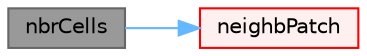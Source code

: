 digraph "nbrCells"
{
 // LATEX_PDF_SIZE
  bgcolor="transparent";
  edge [fontname=Helvetica,fontsize=10,labelfontname=Helvetica,labelfontsize=10];
  node [fontname=Helvetica,fontsize=10,shape=box,height=0.2,width=0.4];
  rankdir="LR";
  Node1 [id="Node000001",label="nbrCells",height=0.2,width=0.4,color="gray40", fillcolor="grey60", style="filled", fontcolor="black",tooltip=" "];
  Node1 -> Node2 [id="edge1_Node000001_Node000002",color="steelblue1",style="solid",tooltip=" "];
  Node2 [id="Node000002",label="neighbPatch",height=0.2,width=0.4,color="red", fillcolor="#FFF0F0", style="filled",URL="$classFoam_1_1cyclicAMIPolyPatch.html#a88ae12bb9d26eaa4a44fa52aa9f145ac",tooltip=" "];
}
